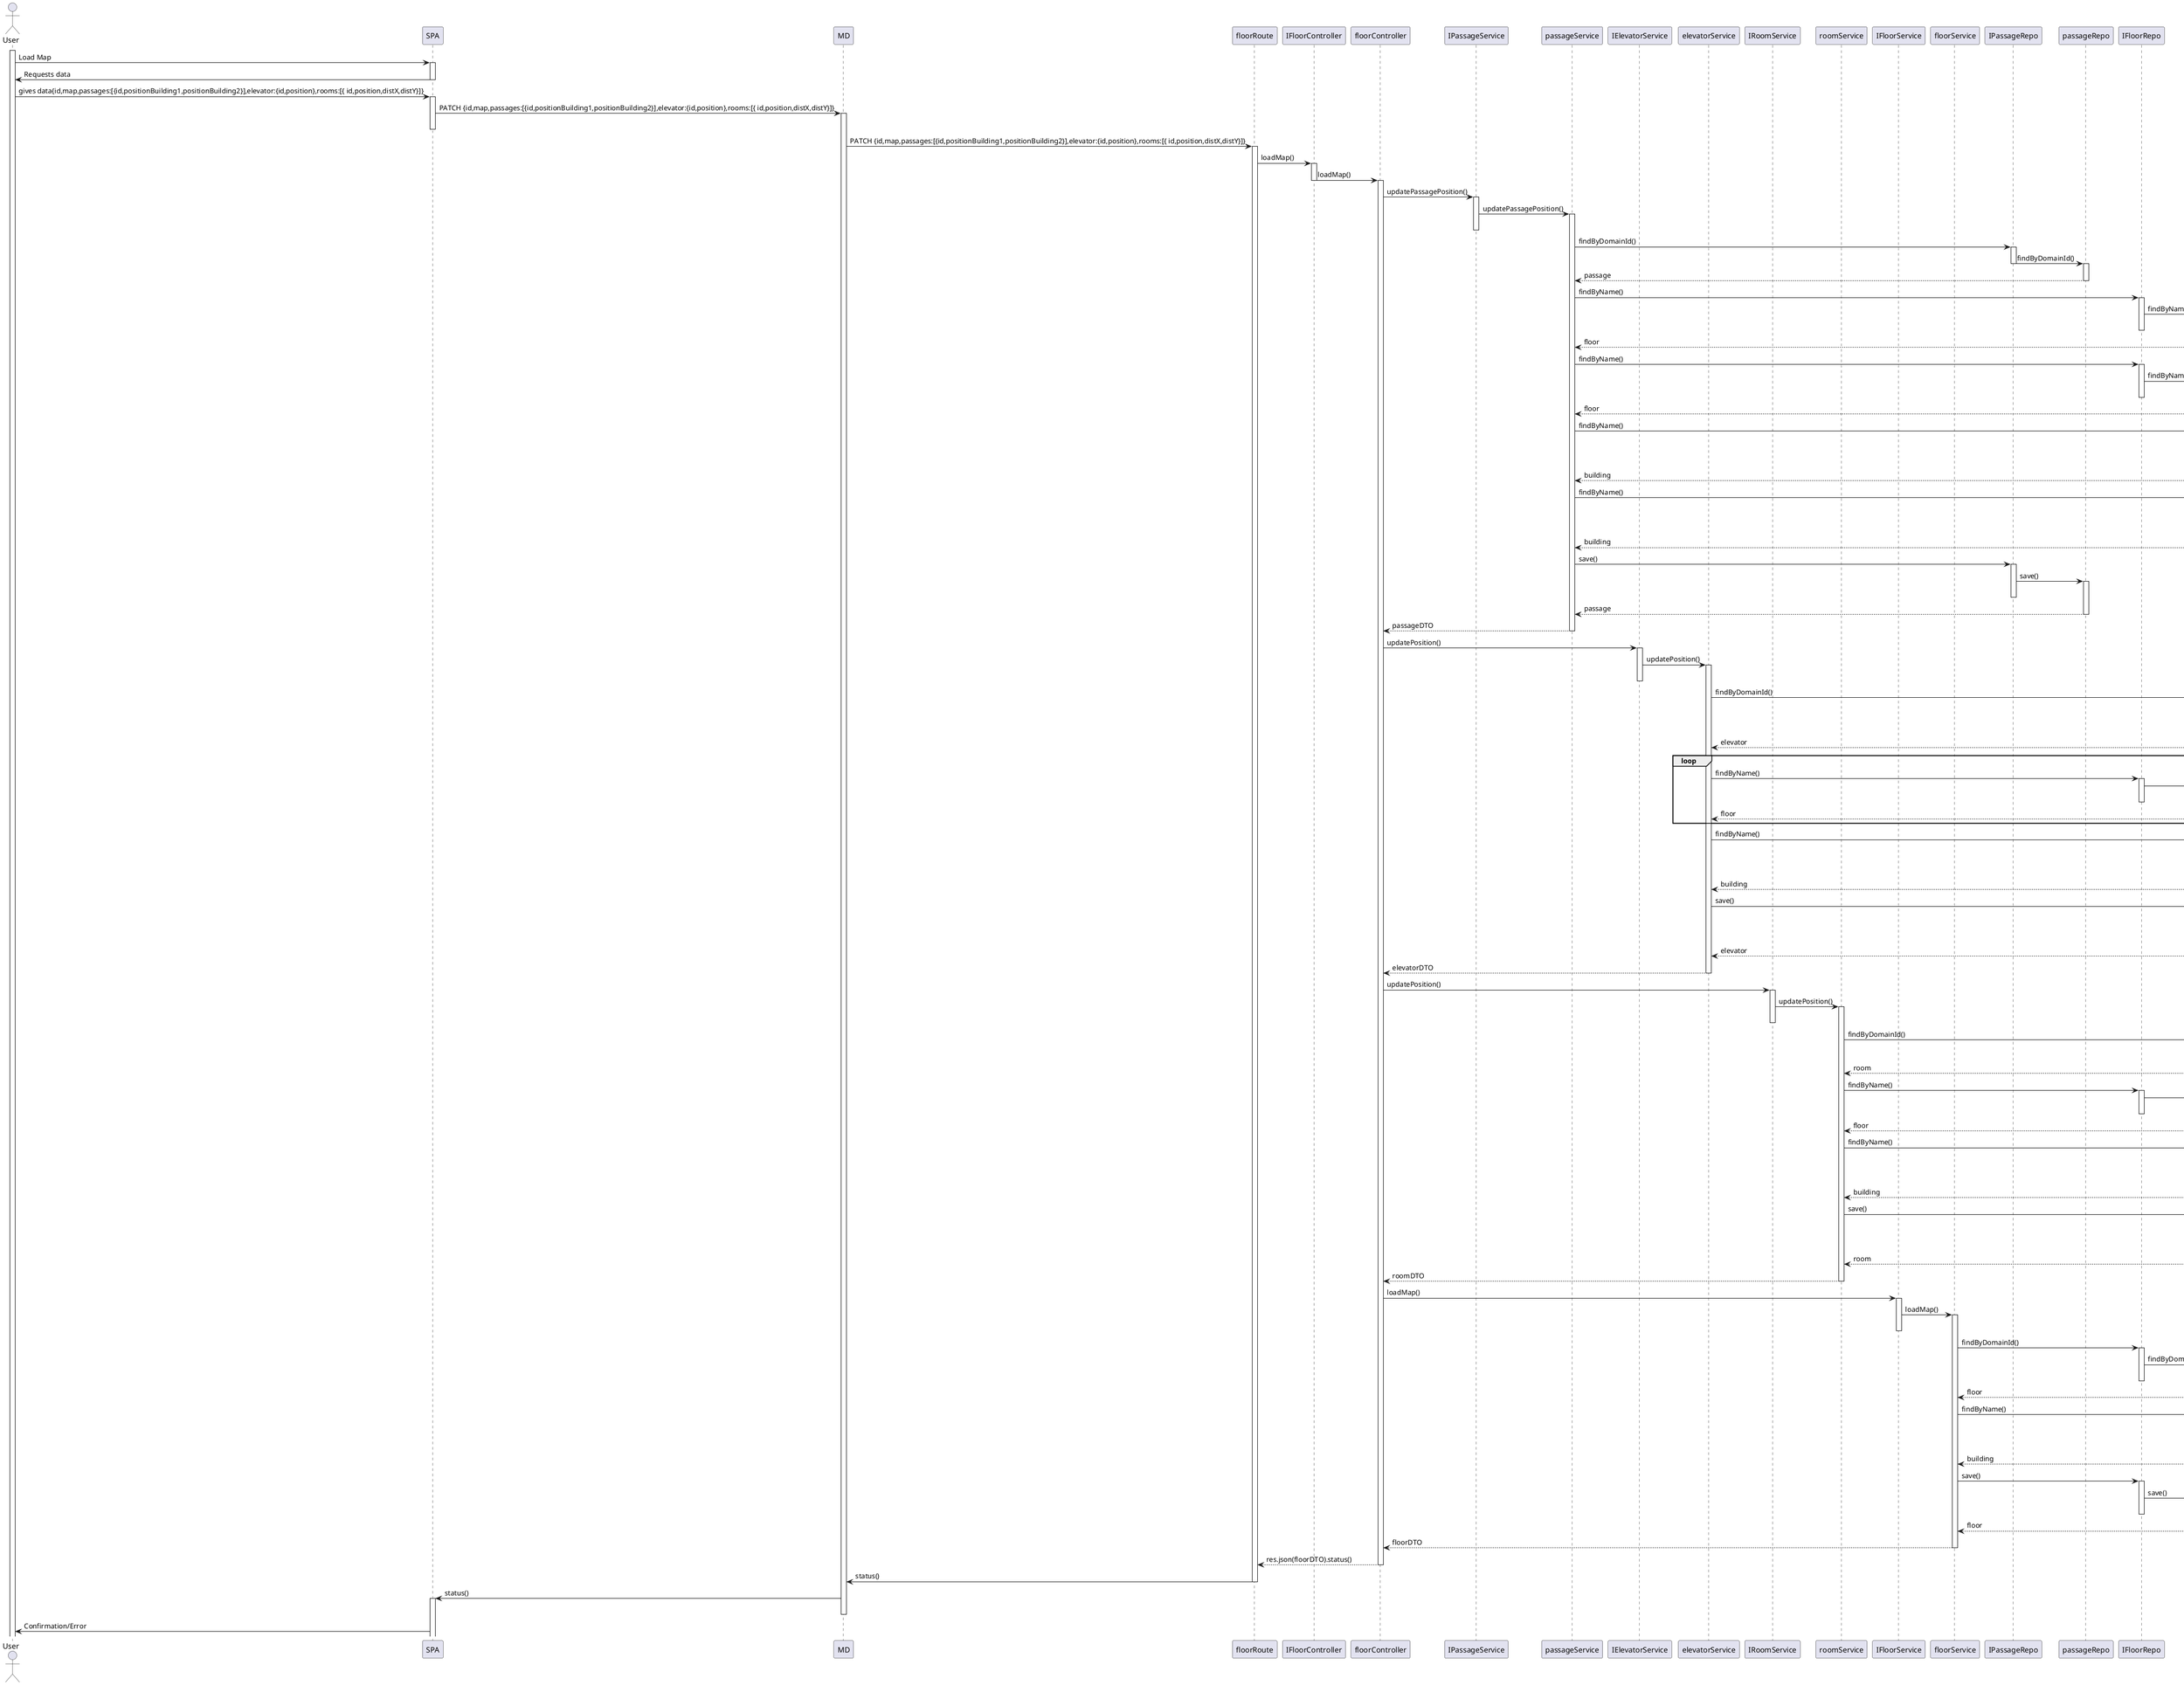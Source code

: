 @startuml
'https://plantuml.com/sequence-diagram

actor User
participant SPA
participant MD
participant floorRoute
participant IFloorController
participant floorController
participant IPassageService
participant passageService
participant IElevatorService
participant elevatorService
participant IRoomService
participant roomService
participant IFloorService
participant floorService
participant IPassageRepo
participant passageRepo
participant IFloorRepo
participant floorRepo
participant IBuildingRepo
participant buildingRepo
participant IElevatorRepo
participant elevatorRepo
participant IRoomRepo
participant roomRepo

activate User
User ->SPA : Load Map
activate SPA
SPA -> User : Requests data
deactivate SPA
User-> SPA : gives data{id,map,passages:[{id,positionBuilding1,positionBuilding2}],elevator:{id,position},rooms:[{ id,position,distX,distY}]}
activate SPA
SPA -> MD: PATCH {id,map,passages:[{id,positionBuilding1,positionBuilding2}],elevator:{id,position},rooms:[{ id,position,distX,distY}]}
activate MD
deactivate SPA
MD -> floorRoute : PATCH {id,map,passages:[{id,positionBuilding1,positionBuilding2}],elevator:{id,position},rooms:[{ id,position,distX,distY}]}
activate floorRoute
floorRoute -> IFloorController: loadMap()
activate IFloorController
IFloorController -> floorController : loadMap()
deactivate IFloorController
activate floorController
floorController -> IPassageService : updatePassagePosition()
activate IPassageService
IPassageService -> passageService : updatePassagePosition()
activate passageService
deactivate IPassageService
passageService -> IPassageRepo : findByDomainId()
activate IPassageRepo
IPassageRepo -> passageRepo : findByDomainId()
deactivate IPassageRepo
activate passageRepo
passageRepo --> passageService : passage
deactivate passageRepo
passageService -> IFloorRepo : findByName()
activate IFloorRepo
IFloorRepo -> floorRepo : findByName()
activate floorRepo
deactivate IFloorRepo
floorRepo --> passageService : floor
deactivate floorRepo
passageService -> IFloorRepo : findByName()
activate IFloorRepo
IFloorRepo -> floorRepo : findByName()
activate floorRepo
deactivate IFloorRepo
floorRepo --> passageService : floor
deactivate floorRepo
passageService -> IBuildingRepo : findByName()
activate IBuildingRepo
IBuildingRepo -> buildingRepo : findByName()
activate buildingRepo
deactivate IBuildingRepo
buildingRepo --> passageService : building
deactivate buildingRepo
passageService -> IBuildingRepo : findByName()
activate IBuildingRepo
IBuildingRepo -> buildingRepo : findByName()
activate buildingRepo
deactivate IBuildingRepo
buildingRepo --> passageService : building
deactivate buildingRepo
passageService -> IPassageRepo : save()
activate IPassageRepo
IPassageRepo -> passageRepo : save()
activate passageRepo
deactivate IPassageRepo
passageRepo --> passageService : passage
deactivate passageRepo
passageService --> floorController : passageDTO
deactivate passageService
floorController -> IElevatorService : updatePosition()
activate IElevatorService
IElevatorService -> elevatorService : updatePosition()
activate elevatorService
deactivate IElevatorService
elevatorService -> IElevatorRepo: findByDomainId()
activate IElevatorRepo
IElevatorRepo -> elevatorRepo : findByDomainId()
activate elevatorRepo
deactivate IElevatorRepo
elevatorRepo --> elevatorService : elevator
deactivate elevatorRepo
loop
elevatorService -> IFloorRepo : findByName()
activate IFloorRepo
IFloorRepo -> floorRepo
activate floorRepo
deactivate IFloorRepo
floorRepo --> elevatorService : floor
deactivate floorRepo
end loop
elevatorService -> IBuildingRepo : findByName()
activate IBuildingRepo
IBuildingRepo -> buildingRepo : findByName()
activate buildingRepo
deactivate IBuildingRepo
buildingRepo --> elevatorService : building
deactivate buildingRepo
elevatorService -> IElevatorRepo : save()
activate IElevatorRepo
IElevatorRepo -> elevatorRepo : save()
activate elevatorRepo
deactivate IElevatorRepo
elevatorRepo --> elevatorService : elevator
deactivate elevatorRepo
elevatorService --> floorController : elevatorDTO
deactivate elevatorService
floorController -> IRoomService : updatePosition()
activate IRoomService
IRoomService -> roomService : updatePosition()
activate roomService
deactivate IRoomService
roomService -> IRoomRepo : findByDomainId()
activate IRoomRepo
IRoomRepo -> roomRepo : findByDomainId()
deactivate IRoomRepo
activate roomRepo
roomRepo --> roomService : room
deactivate roomRepo
roomService -> IFloorRepo : findByName()
activate IFloorRepo
IFloorRepo -> floorRepo
activate floorRepo
deactivate IFloorRepo
floorRepo --> roomService : floor
deactivate floorRepo
roomService -> IBuildingRepo : findByName()
activate IBuildingRepo
IBuildingRepo -> buildingRepo : findByName()
activate buildingRepo
deactivate IBuildingRepo
buildingRepo --> roomService : building
deactivate buildingRepo
roomService -> IRoomRepo : save()
activate IRoomRepo
IRoomRepo -> roomRepo : save()
activate roomRepo
deactivate IRoomRepo
roomRepo --> roomService : room
deactivate roomRepo
roomService --> floorController : roomDTO
deactivate roomService
floorController -> IFloorService : loadMap()
activate IFloorService
IFloorService -> floorService : loadMap()
activate floorService
deactivate IFloorService
floorService -> IFloorRepo : findByDomainId()
activate IFloorRepo
IFloorRepo -> floorRepo : findByDomainId()
activate floorRepo
deactivate IFloorRepo
floorRepo --> floorService : floor
deactivate floorRepo
floorService -> IBuildingRepo : findByName()
activate IBuildingRepo
IBuildingRepo -> buildingRepo : findByName()
activate buildingRepo
deactivate IBuildingRepo
buildingRepo --> floorService : building
deactivate buildingRepo
floorService -> IFloorRepo : save()
activate IFloorRepo
IFloorRepo -> floorRepo : save()
activate floorRepo
deactivate IFloorRepo
floorRepo --> floorService : floor
deactivate floorRepo
floorService --> floorController : floorDTO
deactivate floorService
floorController --> floorRoute : res.json(floorDTO).status()
deactivate floorController
floorRoute ->MD : status()
deactivate floorRoute
MD -> SPA : status()
activate SPA
deactivate MD
SPA -> User : Confirmation/Error
@enduml